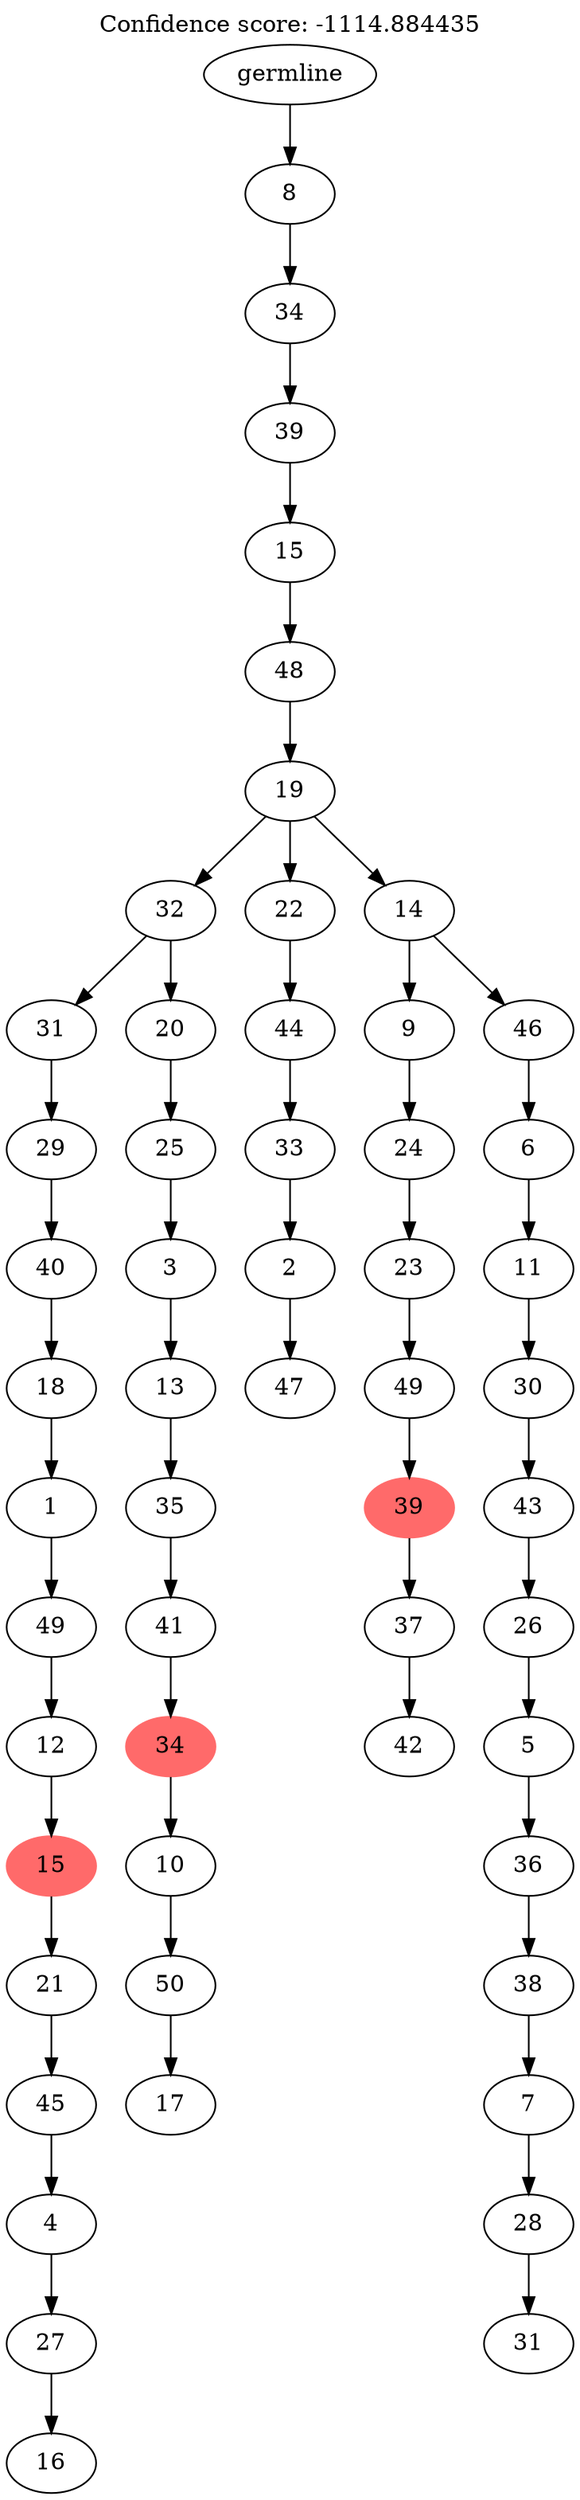 digraph g {
	"54" -> "55";
	"55" [label="16"];
	"53" -> "54";
	"54" [label="27"];
	"52" -> "53";
	"53" [label="4"];
	"51" -> "52";
	"52" [label="45"];
	"50" -> "51";
	"51" [label="21"];
	"49" -> "50";
	"50" [color=indianred1, style=filled, label="15"];
	"48" -> "49";
	"49" [label="12"];
	"47" -> "48";
	"48" [label="49"];
	"46" -> "47";
	"47" [label="1"];
	"45" -> "46";
	"46" [label="18"];
	"44" -> "45";
	"45" [label="40"];
	"43" -> "44";
	"44" [label="29"];
	"41" -> "42";
	"42" [label="17"];
	"40" -> "41";
	"41" [label="50"];
	"39" -> "40";
	"40" [label="10"];
	"38" -> "39";
	"39" [color=indianred1, style=filled, label="34"];
	"37" -> "38";
	"38" [label="41"];
	"36" -> "37";
	"37" [label="35"];
	"35" -> "36";
	"36" [label="13"];
	"34" -> "35";
	"35" [label="3"];
	"33" -> "34";
	"34" [label="25"];
	"32" -> "33";
	"33" [label="20"];
	"32" -> "43";
	"43" [label="31"];
	"30" -> "31";
	"31" [label="47"];
	"29" -> "30";
	"30" [label="2"];
	"28" -> "29";
	"29" [label="33"];
	"27" -> "28";
	"28" [label="44"];
	"25" -> "26";
	"26" [label="42"];
	"24" -> "25";
	"25" [label="37"];
	"23" -> "24";
	"24" [color=indianred1, style=filled, label="39"];
	"22" -> "23";
	"23" [label="49"];
	"21" -> "22";
	"22" [label="23"];
	"20" -> "21";
	"21" [label="24"];
	"18" -> "19";
	"19" [label="31"];
	"17" -> "18";
	"18" [label="28"];
	"16" -> "17";
	"17" [label="7"];
	"15" -> "16";
	"16" [label="38"];
	"14" -> "15";
	"15" [label="36"];
	"13" -> "14";
	"14" [label="5"];
	"12" -> "13";
	"13" [label="26"];
	"11" -> "12";
	"12" [label="43"];
	"10" -> "11";
	"11" [label="30"];
	"9" -> "10";
	"10" [label="11"];
	"8" -> "9";
	"9" [label="6"];
	"7" -> "8";
	"8" [label="46"];
	"7" -> "20";
	"20" [label="9"];
	"6" -> "7";
	"7" [label="14"];
	"6" -> "27";
	"27" [label="22"];
	"6" -> "32";
	"32" [label="32"];
	"5" -> "6";
	"6" [label="19"];
	"4" -> "5";
	"5" [label="48"];
	"3" -> "4";
	"4" [label="15"];
	"2" -> "3";
	"3" [label="39"];
	"1" -> "2";
	"2" [label="34"];
	"0" -> "1";
	"1" [label="8"];
	"0" [label="germline"];
	labelloc="t";
	label="Confidence score: -1114.884435";
}
